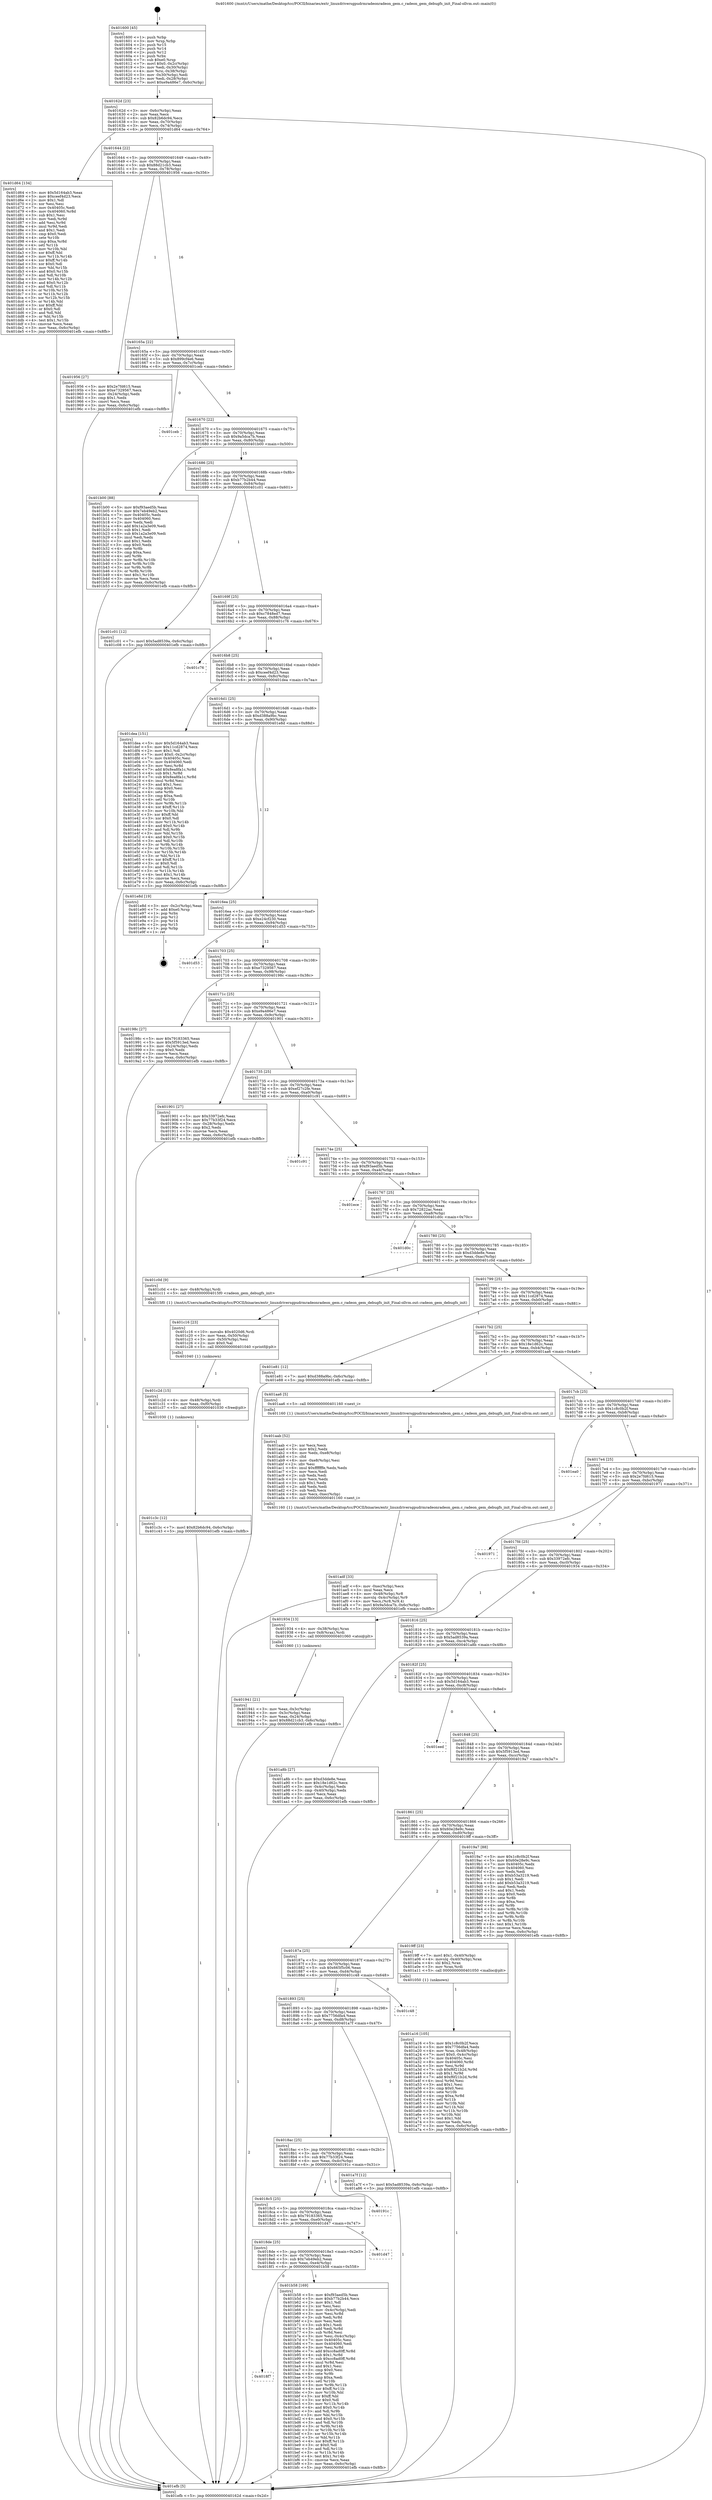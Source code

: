 digraph "0x401600" {
  label = "0x401600 (/mnt/c/Users/mathe/Desktop/tcc/POCII/binaries/extr_linuxdriversgpudrmradeonradeon_gem.c_radeon_gem_debugfs_init_Final-ollvm.out::main(0))"
  labelloc = "t"
  node[shape=record]

  Entry [label="",width=0.3,height=0.3,shape=circle,fillcolor=black,style=filled]
  "0x40162d" [label="{
     0x40162d [23]\l
     | [instrs]\l
     &nbsp;&nbsp;0x40162d \<+3\>: mov -0x6c(%rbp),%eax\l
     &nbsp;&nbsp;0x401630 \<+2\>: mov %eax,%ecx\l
     &nbsp;&nbsp;0x401632 \<+6\>: sub $0x82b6dc94,%ecx\l
     &nbsp;&nbsp;0x401638 \<+3\>: mov %eax,-0x70(%rbp)\l
     &nbsp;&nbsp;0x40163b \<+3\>: mov %ecx,-0x74(%rbp)\l
     &nbsp;&nbsp;0x40163e \<+6\>: je 0000000000401d64 \<main+0x764\>\l
  }"]
  "0x401d64" [label="{
     0x401d64 [134]\l
     | [instrs]\l
     &nbsp;&nbsp;0x401d64 \<+5\>: mov $0x5d164ab3,%eax\l
     &nbsp;&nbsp;0x401d69 \<+5\>: mov $0xceef4d23,%ecx\l
     &nbsp;&nbsp;0x401d6e \<+2\>: mov $0x1,%dl\l
     &nbsp;&nbsp;0x401d70 \<+2\>: xor %esi,%esi\l
     &nbsp;&nbsp;0x401d72 \<+7\>: mov 0x40405c,%edi\l
     &nbsp;&nbsp;0x401d79 \<+8\>: mov 0x404060,%r8d\l
     &nbsp;&nbsp;0x401d81 \<+3\>: sub $0x1,%esi\l
     &nbsp;&nbsp;0x401d84 \<+3\>: mov %edi,%r9d\l
     &nbsp;&nbsp;0x401d87 \<+3\>: add %esi,%r9d\l
     &nbsp;&nbsp;0x401d8a \<+4\>: imul %r9d,%edi\l
     &nbsp;&nbsp;0x401d8e \<+3\>: and $0x1,%edi\l
     &nbsp;&nbsp;0x401d91 \<+3\>: cmp $0x0,%edi\l
     &nbsp;&nbsp;0x401d94 \<+4\>: sete %r10b\l
     &nbsp;&nbsp;0x401d98 \<+4\>: cmp $0xa,%r8d\l
     &nbsp;&nbsp;0x401d9c \<+4\>: setl %r11b\l
     &nbsp;&nbsp;0x401da0 \<+3\>: mov %r10b,%bl\l
     &nbsp;&nbsp;0x401da3 \<+3\>: xor $0xff,%bl\l
     &nbsp;&nbsp;0x401da6 \<+3\>: mov %r11b,%r14b\l
     &nbsp;&nbsp;0x401da9 \<+4\>: xor $0xff,%r14b\l
     &nbsp;&nbsp;0x401dad \<+3\>: xor $0x0,%dl\l
     &nbsp;&nbsp;0x401db0 \<+3\>: mov %bl,%r15b\l
     &nbsp;&nbsp;0x401db3 \<+4\>: and $0x0,%r15b\l
     &nbsp;&nbsp;0x401db7 \<+3\>: and %dl,%r10b\l
     &nbsp;&nbsp;0x401dba \<+3\>: mov %r14b,%r12b\l
     &nbsp;&nbsp;0x401dbd \<+4\>: and $0x0,%r12b\l
     &nbsp;&nbsp;0x401dc1 \<+3\>: and %dl,%r11b\l
     &nbsp;&nbsp;0x401dc4 \<+3\>: or %r10b,%r15b\l
     &nbsp;&nbsp;0x401dc7 \<+3\>: or %r11b,%r12b\l
     &nbsp;&nbsp;0x401dca \<+3\>: xor %r12b,%r15b\l
     &nbsp;&nbsp;0x401dcd \<+3\>: or %r14b,%bl\l
     &nbsp;&nbsp;0x401dd0 \<+3\>: xor $0xff,%bl\l
     &nbsp;&nbsp;0x401dd3 \<+3\>: or $0x0,%dl\l
     &nbsp;&nbsp;0x401dd6 \<+2\>: and %dl,%bl\l
     &nbsp;&nbsp;0x401dd8 \<+3\>: or %bl,%r15b\l
     &nbsp;&nbsp;0x401ddb \<+4\>: test $0x1,%r15b\l
     &nbsp;&nbsp;0x401ddf \<+3\>: cmovne %ecx,%eax\l
     &nbsp;&nbsp;0x401de2 \<+3\>: mov %eax,-0x6c(%rbp)\l
     &nbsp;&nbsp;0x401de5 \<+5\>: jmp 0000000000401efb \<main+0x8fb\>\l
  }"]
  "0x401644" [label="{
     0x401644 [22]\l
     | [instrs]\l
     &nbsp;&nbsp;0x401644 \<+5\>: jmp 0000000000401649 \<main+0x49\>\l
     &nbsp;&nbsp;0x401649 \<+3\>: mov -0x70(%rbp),%eax\l
     &nbsp;&nbsp;0x40164c \<+5\>: sub $0x88d21cb3,%eax\l
     &nbsp;&nbsp;0x401651 \<+3\>: mov %eax,-0x78(%rbp)\l
     &nbsp;&nbsp;0x401654 \<+6\>: je 0000000000401956 \<main+0x356\>\l
  }"]
  Exit [label="",width=0.3,height=0.3,shape=circle,fillcolor=black,style=filled,peripheries=2]
  "0x401956" [label="{
     0x401956 [27]\l
     | [instrs]\l
     &nbsp;&nbsp;0x401956 \<+5\>: mov $0x2e7fd615,%eax\l
     &nbsp;&nbsp;0x40195b \<+5\>: mov $0xe7329567,%ecx\l
     &nbsp;&nbsp;0x401960 \<+3\>: mov -0x24(%rbp),%edx\l
     &nbsp;&nbsp;0x401963 \<+3\>: cmp $0x1,%edx\l
     &nbsp;&nbsp;0x401966 \<+3\>: cmovl %ecx,%eax\l
     &nbsp;&nbsp;0x401969 \<+3\>: mov %eax,-0x6c(%rbp)\l
     &nbsp;&nbsp;0x40196c \<+5\>: jmp 0000000000401efb \<main+0x8fb\>\l
  }"]
  "0x40165a" [label="{
     0x40165a [22]\l
     | [instrs]\l
     &nbsp;&nbsp;0x40165a \<+5\>: jmp 000000000040165f \<main+0x5f\>\l
     &nbsp;&nbsp;0x40165f \<+3\>: mov -0x70(%rbp),%eax\l
     &nbsp;&nbsp;0x401662 \<+5\>: sub $0x899cf4e6,%eax\l
     &nbsp;&nbsp;0x401667 \<+3\>: mov %eax,-0x7c(%rbp)\l
     &nbsp;&nbsp;0x40166a \<+6\>: je 0000000000401ceb \<main+0x6eb\>\l
  }"]
  "0x401c3c" [label="{
     0x401c3c [12]\l
     | [instrs]\l
     &nbsp;&nbsp;0x401c3c \<+7\>: movl $0x82b6dc94,-0x6c(%rbp)\l
     &nbsp;&nbsp;0x401c43 \<+5\>: jmp 0000000000401efb \<main+0x8fb\>\l
  }"]
  "0x401ceb" [label="{
     0x401ceb\l
  }", style=dashed]
  "0x401670" [label="{
     0x401670 [22]\l
     | [instrs]\l
     &nbsp;&nbsp;0x401670 \<+5\>: jmp 0000000000401675 \<main+0x75\>\l
     &nbsp;&nbsp;0x401675 \<+3\>: mov -0x70(%rbp),%eax\l
     &nbsp;&nbsp;0x401678 \<+5\>: sub $0x9a5dca7b,%eax\l
     &nbsp;&nbsp;0x40167d \<+3\>: mov %eax,-0x80(%rbp)\l
     &nbsp;&nbsp;0x401680 \<+6\>: je 0000000000401b00 \<main+0x500\>\l
  }"]
  "0x401c2d" [label="{
     0x401c2d [15]\l
     | [instrs]\l
     &nbsp;&nbsp;0x401c2d \<+4\>: mov -0x48(%rbp),%rdi\l
     &nbsp;&nbsp;0x401c31 \<+6\>: mov %eax,-0xf0(%rbp)\l
     &nbsp;&nbsp;0x401c37 \<+5\>: call 0000000000401030 \<free@plt\>\l
     | [calls]\l
     &nbsp;&nbsp;0x401030 \{1\} (unknown)\l
  }"]
  "0x401b00" [label="{
     0x401b00 [88]\l
     | [instrs]\l
     &nbsp;&nbsp;0x401b00 \<+5\>: mov $0xf93aed5b,%eax\l
     &nbsp;&nbsp;0x401b05 \<+5\>: mov $0x7eb49eb2,%ecx\l
     &nbsp;&nbsp;0x401b0a \<+7\>: mov 0x40405c,%edx\l
     &nbsp;&nbsp;0x401b11 \<+7\>: mov 0x404060,%esi\l
     &nbsp;&nbsp;0x401b18 \<+2\>: mov %edx,%edi\l
     &nbsp;&nbsp;0x401b1a \<+6\>: add $0x1a2a3e09,%edi\l
     &nbsp;&nbsp;0x401b20 \<+3\>: sub $0x1,%edi\l
     &nbsp;&nbsp;0x401b23 \<+6\>: sub $0x1a2a3e09,%edi\l
     &nbsp;&nbsp;0x401b29 \<+3\>: imul %edi,%edx\l
     &nbsp;&nbsp;0x401b2c \<+3\>: and $0x1,%edx\l
     &nbsp;&nbsp;0x401b2f \<+3\>: cmp $0x0,%edx\l
     &nbsp;&nbsp;0x401b32 \<+4\>: sete %r8b\l
     &nbsp;&nbsp;0x401b36 \<+3\>: cmp $0xa,%esi\l
     &nbsp;&nbsp;0x401b39 \<+4\>: setl %r9b\l
     &nbsp;&nbsp;0x401b3d \<+3\>: mov %r8b,%r10b\l
     &nbsp;&nbsp;0x401b40 \<+3\>: and %r9b,%r10b\l
     &nbsp;&nbsp;0x401b43 \<+3\>: xor %r9b,%r8b\l
     &nbsp;&nbsp;0x401b46 \<+3\>: or %r8b,%r10b\l
     &nbsp;&nbsp;0x401b49 \<+4\>: test $0x1,%r10b\l
     &nbsp;&nbsp;0x401b4d \<+3\>: cmovne %ecx,%eax\l
     &nbsp;&nbsp;0x401b50 \<+3\>: mov %eax,-0x6c(%rbp)\l
     &nbsp;&nbsp;0x401b53 \<+5\>: jmp 0000000000401efb \<main+0x8fb\>\l
  }"]
  "0x401686" [label="{
     0x401686 [25]\l
     | [instrs]\l
     &nbsp;&nbsp;0x401686 \<+5\>: jmp 000000000040168b \<main+0x8b\>\l
     &nbsp;&nbsp;0x40168b \<+3\>: mov -0x70(%rbp),%eax\l
     &nbsp;&nbsp;0x40168e \<+5\>: sub $0xb77b2b44,%eax\l
     &nbsp;&nbsp;0x401693 \<+6\>: mov %eax,-0x84(%rbp)\l
     &nbsp;&nbsp;0x401699 \<+6\>: je 0000000000401c01 \<main+0x601\>\l
  }"]
  "0x401c16" [label="{
     0x401c16 [23]\l
     | [instrs]\l
     &nbsp;&nbsp;0x401c16 \<+10\>: movabs $0x4020d6,%rdi\l
     &nbsp;&nbsp;0x401c20 \<+3\>: mov %eax,-0x50(%rbp)\l
     &nbsp;&nbsp;0x401c23 \<+3\>: mov -0x50(%rbp),%esi\l
     &nbsp;&nbsp;0x401c26 \<+2\>: mov $0x0,%al\l
     &nbsp;&nbsp;0x401c28 \<+5\>: call 0000000000401040 \<printf@plt\>\l
     | [calls]\l
     &nbsp;&nbsp;0x401040 \{1\} (unknown)\l
  }"]
  "0x401c01" [label="{
     0x401c01 [12]\l
     | [instrs]\l
     &nbsp;&nbsp;0x401c01 \<+7\>: movl $0x5ad8539a,-0x6c(%rbp)\l
     &nbsp;&nbsp;0x401c08 \<+5\>: jmp 0000000000401efb \<main+0x8fb\>\l
  }"]
  "0x40169f" [label="{
     0x40169f [25]\l
     | [instrs]\l
     &nbsp;&nbsp;0x40169f \<+5\>: jmp 00000000004016a4 \<main+0xa4\>\l
     &nbsp;&nbsp;0x4016a4 \<+3\>: mov -0x70(%rbp),%eax\l
     &nbsp;&nbsp;0x4016a7 \<+5\>: sub $0xc7848ed7,%eax\l
     &nbsp;&nbsp;0x4016ac \<+6\>: mov %eax,-0x88(%rbp)\l
     &nbsp;&nbsp;0x4016b2 \<+6\>: je 0000000000401c76 \<main+0x676\>\l
  }"]
  "0x4018f7" [label="{
     0x4018f7\l
  }", style=dashed]
  "0x401c76" [label="{
     0x401c76\l
  }", style=dashed]
  "0x4016b8" [label="{
     0x4016b8 [25]\l
     | [instrs]\l
     &nbsp;&nbsp;0x4016b8 \<+5\>: jmp 00000000004016bd \<main+0xbd\>\l
     &nbsp;&nbsp;0x4016bd \<+3\>: mov -0x70(%rbp),%eax\l
     &nbsp;&nbsp;0x4016c0 \<+5\>: sub $0xceef4d23,%eax\l
     &nbsp;&nbsp;0x4016c5 \<+6\>: mov %eax,-0x8c(%rbp)\l
     &nbsp;&nbsp;0x4016cb \<+6\>: je 0000000000401dea \<main+0x7ea\>\l
  }"]
  "0x401b58" [label="{
     0x401b58 [169]\l
     | [instrs]\l
     &nbsp;&nbsp;0x401b58 \<+5\>: mov $0xf93aed5b,%eax\l
     &nbsp;&nbsp;0x401b5d \<+5\>: mov $0xb77b2b44,%ecx\l
     &nbsp;&nbsp;0x401b62 \<+2\>: mov $0x1,%dl\l
     &nbsp;&nbsp;0x401b64 \<+2\>: xor %esi,%esi\l
     &nbsp;&nbsp;0x401b66 \<+3\>: mov -0x4c(%rbp),%edi\l
     &nbsp;&nbsp;0x401b69 \<+3\>: mov %esi,%r8d\l
     &nbsp;&nbsp;0x401b6c \<+3\>: sub %edi,%r8d\l
     &nbsp;&nbsp;0x401b6f \<+2\>: mov %esi,%edi\l
     &nbsp;&nbsp;0x401b71 \<+3\>: sub $0x1,%edi\l
     &nbsp;&nbsp;0x401b74 \<+3\>: add %edi,%r8d\l
     &nbsp;&nbsp;0x401b77 \<+3\>: sub %r8d,%esi\l
     &nbsp;&nbsp;0x401b7a \<+3\>: mov %esi,-0x4c(%rbp)\l
     &nbsp;&nbsp;0x401b7d \<+7\>: mov 0x40405c,%esi\l
     &nbsp;&nbsp;0x401b84 \<+7\>: mov 0x404060,%edi\l
     &nbsp;&nbsp;0x401b8b \<+3\>: mov %esi,%r8d\l
     &nbsp;&nbsp;0x401b8e \<+7\>: add $0xcc8ad0ff,%r8d\l
     &nbsp;&nbsp;0x401b95 \<+4\>: sub $0x1,%r8d\l
     &nbsp;&nbsp;0x401b99 \<+7\>: sub $0xcc8ad0ff,%r8d\l
     &nbsp;&nbsp;0x401ba0 \<+4\>: imul %r8d,%esi\l
     &nbsp;&nbsp;0x401ba4 \<+3\>: and $0x1,%esi\l
     &nbsp;&nbsp;0x401ba7 \<+3\>: cmp $0x0,%esi\l
     &nbsp;&nbsp;0x401baa \<+4\>: sete %r9b\l
     &nbsp;&nbsp;0x401bae \<+3\>: cmp $0xa,%edi\l
     &nbsp;&nbsp;0x401bb1 \<+4\>: setl %r10b\l
     &nbsp;&nbsp;0x401bb5 \<+3\>: mov %r9b,%r11b\l
     &nbsp;&nbsp;0x401bb8 \<+4\>: xor $0xff,%r11b\l
     &nbsp;&nbsp;0x401bbc \<+3\>: mov %r10b,%bl\l
     &nbsp;&nbsp;0x401bbf \<+3\>: xor $0xff,%bl\l
     &nbsp;&nbsp;0x401bc2 \<+3\>: xor $0x0,%dl\l
     &nbsp;&nbsp;0x401bc5 \<+3\>: mov %r11b,%r14b\l
     &nbsp;&nbsp;0x401bc8 \<+4\>: and $0x0,%r14b\l
     &nbsp;&nbsp;0x401bcc \<+3\>: and %dl,%r9b\l
     &nbsp;&nbsp;0x401bcf \<+3\>: mov %bl,%r15b\l
     &nbsp;&nbsp;0x401bd2 \<+4\>: and $0x0,%r15b\l
     &nbsp;&nbsp;0x401bd6 \<+3\>: and %dl,%r10b\l
     &nbsp;&nbsp;0x401bd9 \<+3\>: or %r9b,%r14b\l
     &nbsp;&nbsp;0x401bdc \<+3\>: or %r10b,%r15b\l
     &nbsp;&nbsp;0x401bdf \<+3\>: xor %r15b,%r14b\l
     &nbsp;&nbsp;0x401be2 \<+3\>: or %bl,%r11b\l
     &nbsp;&nbsp;0x401be5 \<+4\>: xor $0xff,%r11b\l
     &nbsp;&nbsp;0x401be9 \<+3\>: or $0x0,%dl\l
     &nbsp;&nbsp;0x401bec \<+3\>: and %dl,%r11b\l
     &nbsp;&nbsp;0x401bef \<+3\>: or %r11b,%r14b\l
     &nbsp;&nbsp;0x401bf2 \<+4\>: test $0x1,%r14b\l
     &nbsp;&nbsp;0x401bf6 \<+3\>: cmovne %ecx,%eax\l
     &nbsp;&nbsp;0x401bf9 \<+3\>: mov %eax,-0x6c(%rbp)\l
     &nbsp;&nbsp;0x401bfc \<+5\>: jmp 0000000000401efb \<main+0x8fb\>\l
  }"]
  "0x401dea" [label="{
     0x401dea [151]\l
     | [instrs]\l
     &nbsp;&nbsp;0x401dea \<+5\>: mov $0x5d164ab3,%eax\l
     &nbsp;&nbsp;0x401def \<+5\>: mov $0x11cd2874,%ecx\l
     &nbsp;&nbsp;0x401df4 \<+2\>: mov $0x1,%dl\l
     &nbsp;&nbsp;0x401df6 \<+7\>: movl $0x0,-0x2c(%rbp)\l
     &nbsp;&nbsp;0x401dfd \<+7\>: mov 0x40405c,%esi\l
     &nbsp;&nbsp;0x401e04 \<+7\>: mov 0x404060,%edi\l
     &nbsp;&nbsp;0x401e0b \<+3\>: mov %esi,%r8d\l
     &nbsp;&nbsp;0x401e0e \<+7\>: add $0x8ea8fa1c,%r8d\l
     &nbsp;&nbsp;0x401e15 \<+4\>: sub $0x1,%r8d\l
     &nbsp;&nbsp;0x401e19 \<+7\>: sub $0x8ea8fa1c,%r8d\l
     &nbsp;&nbsp;0x401e20 \<+4\>: imul %r8d,%esi\l
     &nbsp;&nbsp;0x401e24 \<+3\>: and $0x1,%esi\l
     &nbsp;&nbsp;0x401e27 \<+3\>: cmp $0x0,%esi\l
     &nbsp;&nbsp;0x401e2a \<+4\>: sete %r9b\l
     &nbsp;&nbsp;0x401e2e \<+3\>: cmp $0xa,%edi\l
     &nbsp;&nbsp;0x401e31 \<+4\>: setl %r10b\l
     &nbsp;&nbsp;0x401e35 \<+3\>: mov %r9b,%r11b\l
     &nbsp;&nbsp;0x401e38 \<+4\>: xor $0xff,%r11b\l
     &nbsp;&nbsp;0x401e3c \<+3\>: mov %r10b,%bl\l
     &nbsp;&nbsp;0x401e3f \<+3\>: xor $0xff,%bl\l
     &nbsp;&nbsp;0x401e42 \<+3\>: xor $0x0,%dl\l
     &nbsp;&nbsp;0x401e45 \<+3\>: mov %r11b,%r14b\l
     &nbsp;&nbsp;0x401e48 \<+4\>: and $0x0,%r14b\l
     &nbsp;&nbsp;0x401e4c \<+3\>: and %dl,%r9b\l
     &nbsp;&nbsp;0x401e4f \<+3\>: mov %bl,%r15b\l
     &nbsp;&nbsp;0x401e52 \<+4\>: and $0x0,%r15b\l
     &nbsp;&nbsp;0x401e56 \<+3\>: and %dl,%r10b\l
     &nbsp;&nbsp;0x401e59 \<+3\>: or %r9b,%r14b\l
     &nbsp;&nbsp;0x401e5c \<+3\>: or %r10b,%r15b\l
     &nbsp;&nbsp;0x401e5f \<+3\>: xor %r15b,%r14b\l
     &nbsp;&nbsp;0x401e62 \<+3\>: or %bl,%r11b\l
     &nbsp;&nbsp;0x401e65 \<+4\>: xor $0xff,%r11b\l
     &nbsp;&nbsp;0x401e69 \<+3\>: or $0x0,%dl\l
     &nbsp;&nbsp;0x401e6c \<+3\>: and %dl,%r11b\l
     &nbsp;&nbsp;0x401e6f \<+3\>: or %r11b,%r14b\l
     &nbsp;&nbsp;0x401e72 \<+4\>: test $0x1,%r14b\l
     &nbsp;&nbsp;0x401e76 \<+3\>: cmovne %ecx,%eax\l
     &nbsp;&nbsp;0x401e79 \<+3\>: mov %eax,-0x6c(%rbp)\l
     &nbsp;&nbsp;0x401e7c \<+5\>: jmp 0000000000401efb \<main+0x8fb\>\l
  }"]
  "0x4016d1" [label="{
     0x4016d1 [25]\l
     | [instrs]\l
     &nbsp;&nbsp;0x4016d1 \<+5\>: jmp 00000000004016d6 \<main+0xd6\>\l
     &nbsp;&nbsp;0x4016d6 \<+3\>: mov -0x70(%rbp),%eax\l
     &nbsp;&nbsp;0x4016d9 \<+5\>: sub $0xd388a9bc,%eax\l
     &nbsp;&nbsp;0x4016de \<+6\>: mov %eax,-0x90(%rbp)\l
     &nbsp;&nbsp;0x4016e4 \<+6\>: je 0000000000401e8d \<main+0x88d\>\l
  }"]
  "0x4018de" [label="{
     0x4018de [25]\l
     | [instrs]\l
     &nbsp;&nbsp;0x4018de \<+5\>: jmp 00000000004018e3 \<main+0x2e3\>\l
     &nbsp;&nbsp;0x4018e3 \<+3\>: mov -0x70(%rbp),%eax\l
     &nbsp;&nbsp;0x4018e6 \<+5\>: sub $0x7eb49eb2,%eax\l
     &nbsp;&nbsp;0x4018eb \<+6\>: mov %eax,-0xe4(%rbp)\l
     &nbsp;&nbsp;0x4018f1 \<+6\>: je 0000000000401b58 \<main+0x558\>\l
  }"]
  "0x401e8d" [label="{
     0x401e8d [19]\l
     | [instrs]\l
     &nbsp;&nbsp;0x401e8d \<+3\>: mov -0x2c(%rbp),%eax\l
     &nbsp;&nbsp;0x401e90 \<+7\>: add $0xe0,%rsp\l
     &nbsp;&nbsp;0x401e97 \<+1\>: pop %rbx\l
     &nbsp;&nbsp;0x401e98 \<+2\>: pop %r12\l
     &nbsp;&nbsp;0x401e9a \<+2\>: pop %r14\l
     &nbsp;&nbsp;0x401e9c \<+2\>: pop %r15\l
     &nbsp;&nbsp;0x401e9e \<+1\>: pop %rbp\l
     &nbsp;&nbsp;0x401e9f \<+1\>: ret\l
  }"]
  "0x4016ea" [label="{
     0x4016ea [25]\l
     | [instrs]\l
     &nbsp;&nbsp;0x4016ea \<+5\>: jmp 00000000004016ef \<main+0xef\>\l
     &nbsp;&nbsp;0x4016ef \<+3\>: mov -0x70(%rbp),%eax\l
     &nbsp;&nbsp;0x4016f2 \<+5\>: sub $0xe24cf230,%eax\l
     &nbsp;&nbsp;0x4016f7 \<+6\>: mov %eax,-0x94(%rbp)\l
     &nbsp;&nbsp;0x4016fd \<+6\>: je 0000000000401d53 \<main+0x753\>\l
  }"]
  "0x401d47" [label="{
     0x401d47\l
  }", style=dashed]
  "0x401d53" [label="{
     0x401d53\l
  }", style=dashed]
  "0x401703" [label="{
     0x401703 [25]\l
     | [instrs]\l
     &nbsp;&nbsp;0x401703 \<+5\>: jmp 0000000000401708 \<main+0x108\>\l
     &nbsp;&nbsp;0x401708 \<+3\>: mov -0x70(%rbp),%eax\l
     &nbsp;&nbsp;0x40170b \<+5\>: sub $0xe7329567,%eax\l
     &nbsp;&nbsp;0x401710 \<+6\>: mov %eax,-0x98(%rbp)\l
     &nbsp;&nbsp;0x401716 \<+6\>: je 000000000040198c \<main+0x38c\>\l
  }"]
  "0x4018c5" [label="{
     0x4018c5 [25]\l
     | [instrs]\l
     &nbsp;&nbsp;0x4018c5 \<+5\>: jmp 00000000004018ca \<main+0x2ca\>\l
     &nbsp;&nbsp;0x4018ca \<+3\>: mov -0x70(%rbp),%eax\l
     &nbsp;&nbsp;0x4018cd \<+5\>: sub $0x79183365,%eax\l
     &nbsp;&nbsp;0x4018d2 \<+6\>: mov %eax,-0xe0(%rbp)\l
     &nbsp;&nbsp;0x4018d8 \<+6\>: je 0000000000401d47 \<main+0x747\>\l
  }"]
  "0x40198c" [label="{
     0x40198c [27]\l
     | [instrs]\l
     &nbsp;&nbsp;0x40198c \<+5\>: mov $0x79183365,%eax\l
     &nbsp;&nbsp;0x401991 \<+5\>: mov $0x5f5913ed,%ecx\l
     &nbsp;&nbsp;0x401996 \<+3\>: mov -0x24(%rbp),%edx\l
     &nbsp;&nbsp;0x401999 \<+3\>: cmp $0x0,%edx\l
     &nbsp;&nbsp;0x40199c \<+3\>: cmove %ecx,%eax\l
     &nbsp;&nbsp;0x40199f \<+3\>: mov %eax,-0x6c(%rbp)\l
     &nbsp;&nbsp;0x4019a2 \<+5\>: jmp 0000000000401efb \<main+0x8fb\>\l
  }"]
  "0x40171c" [label="{
     0x40171c [25]\l
     | [instrs]\l
     &nbsp;&nbsp;0x40171c \<+5\>: jmp 0000000000401721 \<main+0x121\>\l
     &nbsp;&nbsp;0x401721 \<+3\>: mov -0x70(%rbp),%eax\l
     &nbsp;&nbsp;0x401724 \<+5\>: sub $0xe9a486e7,%eax\l
     &nbsp;&nbsp;0x401729 \<+6\>: mov %eax,-0x9c(%rbp)\l
     &nbsp;&nbsp;0x40172f \<+6\>: je 0000000000401901 \<main+0x301\>\l
  }"]
  "0x40191c" [label="{
     0x40191c\l
  }", style=dashed]
  "0x401901" [label="{
     0x401901 [27]\l
     | [instrs]\l
     &nbsp;&nbsp;0x401901 \<+5\>: mov $0x33972efc,%eax\l
     &nbsp;&nbsp;0x401906 \<+5\>: mov $0x77b33f24,%ecx\l
     &nbsp;&nbsp;0x40190b \<+3\>: mov -0x28(%rbp),%edx\l
     &nbsp;&nbsp;0x40190e \<+3\>: cmp $0x2,%edx\l
     &nbsp;&nbsp;0x401911 \<+3\>: cmovne %ecx,%eax\l
     &nbsp;&nbsp;0x401914 \<+3\>: mov %eax,-0x6c(%rbp)\l
     &nbsp;&nbsp;0x401917 \<+5\>: jmp 0000000000401efb \<main+0x8fb\>\l
  }"]
  "0x401735" [label="{
     0x401735 [25]\l
     | [instrs]\l
     &nbsp;&nbsp;0x401735 \<+5\>: jmp 000000000040173a \<main+0x13a\>\l
     &nbsp;&nbsp;0x40173a \<+3\>: mov -0x70(%rbp),%eax\l
     &nbsp;&nbsp;0x40173d \<+5\>: sub $0xef27c2fe,%eax\l
     &nbsp;&nbsp;0x401742 \<+6\>: mov %eax,-0xa0(%rbp)\l
     &nbsp;&nbsp;0x401748 \<+6\>: je 0000000000401c91 \<main+0x691\>\l
  }"]
  "0x401efb" [label="{
     0x401efb [5]\l
     | [instrs]\l
     &nbsp;&nbsp;0x401efb \<+5\>: jmp 000000000040162d \<main+0x2d\>\l
  }"]
  "0x401600" [label="{
     0x401600 [45]\l
     | [instrs]\l
     &nbsp;&nbsp;0x401600 \<+1\>: push %rbp\l
     &nbsp;&nbsp;0x401601 \<+3\>: mov %rsp,%rbp\l
     &nbsp;&nbsp;0x401604 \<+2\>: push %r15\l
     &nbsp;&nbsp;0x401606 \<+2\>: push %r14\l
     &nbsp;&nbsp;0x401608 \<+2\>: push %r12\l
     &nbsp;&nbsp;0x40160a \<+1\>: push %rbx\l
     &nbsp;&nbsp;0x40160b \<+7\>: sub $0xe0,%rsp\l
     &nbsp;&nbsp;0x401612 \<+7\>: movl $0x0,-0x2c(%rbp)\l
     &nbsp;&nbsp;0x401619 \<+3\>: mov %edi,-0x30(%rbp)\l
     &nbsp;&nbsp;0x40161c \<+4\>: mov %rsi,-0x38(%rbp)\l
     &nbsp;&nbsp;0x401620 \<+3\>: mov -0x30(%rbp),%edi\l
     &nbsp;&nbsp;0x401623 \<+3\>: mov %edi,-0x28(%rbp)\l
     &nbsp;&nbsp;0x401626 \<+7\>: movl $0xe9a486e7,-0x6c(%rbp)\l
  }"]
  "0x401adf" [label="{
     0x401adf [33]\l
     | [instrs]\l
     &nbsp;&nbsp;0x401adf \<+6\>: mov -0xec(%rbp),%ecx\l
     &nbsp;&nbsp;0x401ae5 \<+3\>: imul %eax,%ecx\l
     &nbsp;&nbsp;0x401ae8 \<+4\>: mov -0x48(%rbp),%r8\l
     &nbsp;&nbsp;0x401aec \<+4\>: movslq -0x4c(%rbp),%r9\l
     &nbsp;&nbsp;0x401af0 \<+4\>: mov %ecx,(%r8,%r9,4)\l
     &nbsp;&nbsp;0x401af4 \<+7\>: movl $0x9a5dca7b,-0x6c(%rbp)\l
     &nbsp;&nbsp;0x401afb \<+5\>: jmp 0000000000401efb \<main+0x8fb\>\l
  }"]
  "0x401c91" [label="{
     0x401c91\l
  }", style=dashed]
  "0x40174e" [label="{
     0x40174e [25]\l
     | [instrs]\l
     &nbsp;&nbsp;0x40174e \<+5\>: jmp 0000000000401753 \<main+0x153\>\l
     &nbsp;&nbsp;0x401753 \<+3\>: mov -0x70(%rbp),%eax\l
     &nbsp;&nbsp;0x401756 \<+5\>: sub $0xf93aed5b,%eax\l
     &nbsp;&nbsp;0x40175b \<+6\>: mov %eax,-0xa4(%rbp)\l
     &nbsp;&nbsp;0x401761 \<+6\>: je 0000000000401ece \<main+0x8ce\>\l
  }"]
  "0x401aab" [label="{
     0x401aab [52]\l
     | [instrs]\l
     &nbsp;&nbsp;0x401aab \<+2\>: xor %ecx,%ecx\l
     &nbsp;&nbsp;0x401aad \<+5\>: mov $0x2,%edx\l
     &nbsp;&nbsp;0x401ab2 \<+6\>: mov %edx,-0xe8(%rbp)\l
     &nbsp;&nbsp;0x401ab8 \<+1\>: cltd\l
     &nbsp;&nbsp;0x401ab9 \<+6\>: mov -0xe8(%rbp),%esi\l
     &nbsp;&nbsp;0x401abf \<+2\>: idiv %esi\l
     &nbsp;&nbsp;0x401ac1 \<+6\>: imul $0xfffffffe,%edx,%edx\l
     &nbsp;&nbsp;0x401ac7 \<+2\>: mov %ecx,%edi\l
     &nbsp;&nbsp;0x401ac9 \<+2\>: sub %edx,%edi\l
     &nbsp;&nbsp;0x401acb \<+2\>: mov %ecx,%edx\l
     &nbsp;&nbsp;0x401acd \<+3\>: sub $0x1,%edx\l
     &nbsp;&nbsp;0x401ad0 \<+2\>: add %edx,%edi\l
     &nbsp;&nbsp;0x401ad2 \<+2\>: sub %edi,%ecx\l
     &nbsp;&nbsp;0x401ad4 \<+6\>: mov %ecx,-0xec(%rbp)\l
     &nbsp;&nbsp;0x401ada \<+5\>: call 0000000000401160 \<next_i\>\l
     | [calls]\l
     &nbsp;&nbsp;0x401160 \{1\} (/mnt/c/Users/mathe/Desktop/tcc/POCII/binaries/extr_linuxdriversgpudrmradeonradeon_gem.c_radeon_gem_debugfs_init_Final-ollvm.out::next_i)\l
  }"]
  "0x401ece" [label="{
     0x401ece\l
  }", style=dashed]
  "0x401767" [label="{
     0x401767 [25]\l
     | [instrs]\l
     &nbsp;&nbsp;0x401767 \<+5\>: jmp 000000000040176c \<main+0x16c\>\l
     &nbsp;&nbsp;0x40176c \<+3\>: mov -0x70(%rbp),%eax\l
     &nbsp;&nbsp;0x40176f \<+5\>: sub $0x72822ac,%eax\l
     &nbsp;&nbsp;0x401774 \<+6\>: mov %eax,-0xa8(%rbp)\l
     &nbsp;&nbsp;0x40177a \<+6\>: je 0000000000401d0c \<main+0x70c\>\l
  }"]
  "0x4018ac" [label="{
     0x4018ac [25]\l
     | [instrs]\l
     &nbsp;&nbsp;0x4018ac \<+5\>: jmp 00000000004018b1 \<main+0x2b1\>\l
     &nbsp;&nbsp;0x4018b1 \<+3\>: mov -0x70(%rbp),%eax\l
     &nbsp;&nbsp;0x4018b4 \<+5\>: sub $0x77b33f24,%eax\l
     &nbsp;&nbsp;0x4018b9 \<+6\>: mov %eax,-0xdc(%rbp)\l
     &nbsp;&nbsp;0x4018bf \<+6\>: je 000000000040191c \<main+0x31c\>\l
  }"]
  "0x401d0c" [label="{
     0x401d0c\l
  }", style=dashed]
  "0x401780" [label="{
     0x401780 [25]\l
     | [instrs]\l
     &nbsp;&nbsp;0x401780 \<+5\>: jmp 0000000000401785 \<main+0x185\>\l
     &nbsp;&nbsp;0x401785 \<+3\>: mov -0x70(%rbp),%eax\l
     &nbsp;&nbsp;0x401788 \<+5\>: sub $0xd3dde8e,%eax\l
     &nbsp;&nbsp;0x40178d \<+6\>: mov %eax,-0xac(%rbp)\l
     &nbsp;&nbsp;0x401793 \<+6\>: je 0000000000401c0d \<main+0x60d\>\l
  }"]
  "0x401a7f" [label="{
     0x401a7f [12]\l
     | [instrs]\l
     &nbsp;&nbsp;0x401a7f \<+7\>: movl $0x5ad8539a,-0x6c(%rbp)\l
     &nbsp;&nbsp;0x401a86 \<+5\>: jmp 0000000000401efb \<main+0x8fb\>\l
  }"]
  "0x401c0d" [label="{
     0x401c0d [9]\l
     | [instrs]\l
     &nbsp;&nbsp;0x401c0d \<+4\>: mov -0x48(%rbp),%rdi\l
     &nbsp;&nbsp;0x401c11 \<+5\>: call 00000000004015f0 \<radeon_gem_debugfs_init\>\l
     | [calls]\l
     &nbsp;&nbsp;0x4015f0 \{1\} (/mnt/c/Users/mathe/Desktop/tcc/POCII/binaries/extr_linuxdriversgpudrmradeonradeon_gem.c_radeon_gem_debugfs_init_Final-ollvm.out::radeon_gem_debugfs_init)\l
  }"]
  "0x401799" [label="{
     0x401799 [25]\l
     | [instrs]\l
     &nbsp;&nbsp;0x401799 \<+5\>: jmp 000000000040179e \<main+0x19e\>\l
     &nbsp;&nbsp;0x40179e \<+3\>: mov -0x70(%rbp),%eax\l
     &nbsp;&nbsp;0x4017a1 \<+5\>: sub $0x11cd2874,%eax\l
     &nbsp;&nbsp;0x4017a6 \<+6\>: mov %eax,-0xb0(%rbp)\l
     &nbsp;&nbsp;0x4017ac \<+6\>: je 0000000000401e81 \<main+0x881\>\l
  }"]
  "0x401893" [label="{
     0x401893 [25]\l
     | [instrs]\l
     &nbsp;&nbsp;0x401893 \<+5\>: jmp 0000000000401898 \<main+0x298\>\l
     &nbsp;&nbsp;0x401898 \<+3\>: mov -0x70(%rbp),%eax\l
     &nbsp;&nbsp;0x40189b \<+5\>: sub $0x7756dfa4,%eax\l
     &nbsp;&nbsp;0x4018a0 \<+6\>: mov %eax,-0xd8(%rbp)\l
     &nbsp;&nbsp;0x4018a6 \<+6\>: je 0000000000401a7f \<main+0x47f\>\l
  }"]
  "0x401e81" [label="{
     0x401e81 [12]\l
     | [instrs]\l
     &nbsp;&nbsp;0x401e81 \<+7\>: movl $0xd388a9bc,-0x6c(%rbp)\l
     &nbsp;&nbsp;0x401e88 \<+5\>: jmp 0000000000401efb \<main+0x8fb\>\l
  }"]
  "0x4017b2" [label="{
     0x4017b2 [25]\l
     | [instrs]\l
     &nbsp;&nbsp;0x4017b2 \<+5\>: jmp 00000000004017b7 \<main+0x1b7\>\l
     &nbsp;&nbsp;0x4017b7 \<+3\>: mov -0x70(%rbp),%eax\l
     &nbsp;&nbsp;0x4017ba \<+5\>: sub $0x18e1d62c,%eax\l
     &nbsp;&nbsp;0x4017bf \<+6\>: mov %eax,-0xb4(%rbp)\l
     &nbsp;&nbsp;0x4017c5 \<+6\>: je 0000000000401aa6 \<main+0x4a6\>\l
  }"]
  "0x401c48" [label="{
     0x401c48\l
  }", style=dashed]
  "0x401aa6" [label="{
     0x401aa6 [5]\l
     | [instrs]\l
     &nbsp;&nbsp;0x401aa6 \<+5\>: call 0000000000401160 \<next_i\>\l
     | [calls]\l
     &nbsp;&nbsp;0x401160 \{1\} (/mnt/c/Users/mathe/Desktop/tcc/POCII/binaries/extr_linuxdriversgpudrmradeonradeon_gem.c_radeon_gem_debugfs_init_Final-ollvm.out::next_i)\l
  }"]
  "0x4017cb" [label="{
     0x4017cb [25]\l
     | [instrs]\l
     &nbsp;&nbsp;0x4017cb \<+5\>: jmp 00000000004017d0 \<main+0x1d0\>\l
     &nbsp;&nbsp;0x4017d0 \<+3\>: mov -0x70(%rbp),%eax\l
     &nbsp;&nbsp;0x4017d3 \<+5\>: sub $0x1c8c0b2f,%eax\l
     &nbsp;&nbsp;0x4017d8 \<+6\>: mov %eax,-0xb8(%rbp)\l
     &nbsp;&nbsp;0x4017de \<+6\>: je 0000000000401ea0 \<main+0x8a0\>\l
  }"]
  "0x401a16" [label="{
     0x401a16 [105]\l
     | [instrs]\l
     &nbsp;&nbsp;0x401a16 \<+5\>: mov $0x1c8c0b2f,%ecx\l
     &nbsp;&nbsp;0x401a1b \<+5\>: mov $0x7756dfa4,%edx\l
     &nbsp;&nbsp;0x401a20 \<+4\>: mov %rax,-0x48(%rbp)\l
     &nbsp;&nbsp;0x401a24 \<+7\>: movl $0x0,-0x4c(%rbp)\l
     &nbsp;&nbsp;0x401a2b \<+7\>: mov 0x40405c,%esi\l
     &nbsp;&nbsp;0x401a32 \<+8\>: mov 0x404060,%r8d\l
     &nbsp;&nbsp;0x401a3a \<+3\>: mov %esi,%r9d\l
     &nbsp;&nbsp;0x401a3d \<+7\>: sub $0xf6f21b2d,%r9d\l
     &nbsp;&nbsp;0x401a44 \<+4\>: sub $0x1,%r9d\l
     &nbsp;&nbsp;0x401a48 \<+7\>: add $0xf6f21b2d,%r9d\l
     &nbsp;&nbsp;0x401a4f \<+4\>: imul %r9d,%esi\l
     &nbsp;&nbsp;0x401a53 \<+3\>: and $0x1,%esi\l
     &nbsp;&nbsp;0x401a56 \<+3\>: cmp $0x0,%esi\l
     &nbsp;&nbsp;0x401a59 \<+4\>: sete %r10b\l
     &nbsp;&nbsp;0x401a5d \<+4\>: cmp $0xa,%r8d\l
     &nbsp;&nbsp;0x401a61 \<+4\>: setl %r11b\l
     &nbsp;&nbsp;0x401a65 \<+3\>: mov %r10b,%bl\l
     &nbsp;&nbsp;0x401a68 \<+3\>: and %r11b,%bl\l
     &nbsp;&nbsp;0x401a6b \<+3\>: xor %r11b,%r10b\l
     &nbsp;&nbsp;0x401a6e \<+3\>: or %r10b,%bl\l
     &nbsp;&nbsp;0x401a71 \<+3\>: test $0x1,%bl\l
     &nbsp;&nbsp;0x401a74 \<+3\>: cmovne %edx,%ecx\l
     &nbsp;&nbsp;0x401a77 \<+3\>: mov %ecx,-0x6c(%rbp)\l
     &nbsp;&nbsp;0x401a7a \<+5\>: jmp 0000000000401efb \<main+0x8fb\>\l
  }"]
  "0x401ea0" [label="{
     0x401ea0\l
  }", style=dashed]
  "0x4017e4" [label="{
     0x4017e4 [25]\l
     | [instrs]\l
     &nbsp;&nbsp;0x4017e4 \<+5\>: jmp 00000000004017e9 \<main+0x1e9\>\l
     &nbsp;&nbsp;0x4017e9 \<+3\>: mov -0x70(%rbp),%eax\l
     &nbsp;&nbsp;0x4017ec \<+5\>: sub $0x2e7fd615,%eax\l
     &nbsp;&nbsp;0x4017f1 \<+6\>: mov %eax,-0xbc(%rbp)\l
     &nbsp;&nbsp;0x4017f7 \<+6\>: je 0000000000401971 \<main+0x371\>\l
  }"]
  "0x40187a" [label="{
     0x40187a [25]\l
     | [instrs]\l
     &nbsp;&nbsp;0x40187a \<+5\>: jmp 000000000040187f \<main+0x27f\>\l
     &nbsp;&nbsp;0x40187f \<+3\>: mov -0x70(%rbp),%eax\l
     &nbsp;&nbsp;0x401882 \<+5\>: sub $0x665f5c06,%eax\l
     &nbsp;&nbsp;0x401887 \<+6\>: mov %eax,-0xd4(%rbp)\l
     &nbsp;&nbsp;0x40188d \<+6\>: je 0000000000401c48 \<main+0x648\>\l
  }"]
  "0x401971" [label="{
     0x401971\l
  }", style=dashed]
  "0x4017fd" [label="{
     0x4017fd [25]\l
     | [instrs]\l
     &nbsp;&nbsp;0x4017fd \<+5\>: jmp 0000000000401802 \<main+0x202\>\l
     &nbsp;&nbsp;0x401802 \<+3\>: mov -0x70(%rbp),%eax\l
     &nbsp;&nbsp;0x401805 \<+5\>: sub $0x33972efc,%eax\l
     &nbsp;&nbsp;0x40180a \<+6\>: mov %eax,-0xc0(%rbp)\l
     &nbsp;&nbsp;0x401810 \<+6\>: je 0000000000401934 \<main+0x334\>\l
  }"]
  "0x4019ff" [label="{
     0x4019ff [23]\l
     | [instrs]\l
     &nbsp;&nbsp;0x4019ff \<+7\>: movl $0x1,-0x40(%rbp)\l
     &nbsp;&nbsp;0x401a06 \<+4\>: movslq -0x40(%rbp),%rax\l
     &nbsp;&nbsp;0x401a0a \<+4\>: shl $0x2,%rax\l
     &nbsp;&nbsp;0x401a0e \<+3\>: mov %rax,%rdi\l
     &nbsp;&nbsp;0x401a11 \<+5\>: call 0000000000401050 \<malloc@plt\>\l
     | [calls]\l
     &nbsp;&nbsp;0x401050 \{1\} (unknown)\l
  }"]
  "0x401934" [label="{
     0x401934 [13]\l
     | [instrs]\l
     &nbsp;&nbsp;0x401934 \<+4\>: mov -0x38(%rbp),%rax\l
     &nbsp;&nbsp;0x401938 \<+4\>: mov 0x8(%rax),%rdi\l
     &nbsp;&nbsp;0x40193c \<+5\>: call 0000000000401060 \<atoi@plt\>\l
     | [calls]\l
     &nbsp;&nbsp;0x401060 \{1\} (unknown)\l
  }"]
  "0x401816" [label="{
     0x401816 [25]\l
     | [instrs]\l
     &nbsp;&nbsp;0x401816 \<+5\>: jmp 000000000040181b \<main+0x21b\>\l
     &nbsp;&nbsp;0x40181b \<+3\>: mov -0x70(%rbp),%eax\l
     &nbsp;&nbsp;0x40181e \<+5\>: sub $0x5ad8539a,%eax\l
     &nbsp;&nbsp;0x401823 \<+6\>: mov %eax,-0xc4(%rbp)\l
     &nbsp;&nbsp;0x401829 \<+6\>: je 0000000000401a8b \<main+0x48b\>\l
  }"]
  "0x401941" [label="{
     0x401941 [21]\l
     | [instrs]\l
     &nbsp;&nbsp;0x401941 \<+3\>: mov %eax,-0x3c(%rbp)\l
     &nbsp;&nbsp;0x401944 \<+3\>: mov -0x3c(%rbp),%eax\l
     &nbsp;&nbsp;0x401947 \<+3\>: mov %eax,-0x24(%rbp)\l
     &nbsp;&nbsp;0x40194a \<+7\>: movl $0x88d21cb3,-0x6c(%rbp)\l
     &nbsp;&nbsp;0x401951 \<+5\>: jmp 0000000000401efb \<main+0x8fb\>\l
  }"]
  "0x401861" [label="{
     0x401861 [25]\l
     | [instrs]\l
     &nbsp;&nbsp;0x401861 \<+5\>: jmp 0000000000401866 \<main+0x266\>\l
     &nbsp;&nbsp;0x401866 \<+3\>: mov -0x70(%rbp),%eax\l
     &nbsp;&nbsp;0x401869 \<+5\>: sub $0x60e28e9c,%eax\l
     &nbsp;&nbsp;0x40186e \<+6\>: mov %eax,-0xd0(%rbp)\l
     &nbsp;&nbsp;0x401874 \<+6\>: je 00000000004019ff \<main+0x3ff\>\l
  }"]
  "0x401a8b" [label="{
     0x401a8b [27]\l
     | [instrs]\l
     &nbsp;&nbsp;0x401a8b \<+5\>: mov $0xd3dde8e,%eax\l
     &nbsp;&nbsp;0x401a90 \<+5\>: mov $0x18e1d62c,%ecx\l
     &nbsp;&nbsp;0x401a95 \<+3\>: mov -0x4c(%rbp),%edx\l
     &nbsp;&nbsp;0x401a98 \<+3\>: cmp -0x40(%rbp),%edx\l
     &nbsp;&nbsp;0x401a9b \<+3\>: cmovl %ecx,%eax\l
     &nbsp;&nbsp;0x401a9e \<+3\>: mov %eax,-0x6c(%rbp)\l
     &nbsp;&nbsp;0x401aa1 \<+5\>: jmp 0000000000401efb \<main+0x8fb\>\l
  }"]
  "0x40182f" [label="{
     0x40182f [25]\l
     | [instrs]\l
     &nbsp;&nbsp;0x40182f \<+5\>: jmp 0000000000401834 \<main+0x234\>\l
     &nbsp;&nbsp;0x401834 \<+3\>: mov -0x70(%rbp),%eax\l
     &nbsp;&nbsp;0x401837 \<+5\>: sub $0x5d164ab3,%eax\l
     &nbsp;&nbsp;0x40183c \<+6\>: mov %eax,-0xc8(%rbp)\l
     &nbsp;&nbsp;0x401842 \<+6\>: je 0000000000401eed \<main+0x8ed\>\l
  }"]
  "0x4019a7" [label="{
     0x4019a7 [88]\l
     | [instrs]\l
     &nbsp;&nbsp;0x4019a7 \<+5\>: mov $0x1c8c0b2f,%eax\l
     &nbsp;&nbsp;0x4019ac \<+5\>: mov $0x60e28e9c,%ecx\l
     &nbsp;&nbsp;0x4019b1 \<+7\>: mov 0x40405c,%edx\l
     &nbsp;&nbsp;0x4019b8 \<+7\>: mov 0x404060,%esi\l
     &nbsp;&nbsp;0x4019bf \<+2\>: mov %edx,%edi\l
     &nbsp;&nbsp;0x4019c1 \<+6\>: sub $0xb53a3219,%edi\l
     &nbsp;&nbsp;0x4019c7 \<+3\>: sub $0x1,%edi\l
     &nbsp;&nbsp;0x4019ca \<+6\>: add $0xb53a3219,%edi\l
     &nbsp;&nbsp;0x4019d0 \<+3\>: imul %edi,%edx\l
     &nbsp;&nbsp;0x4019d3 \<+3\>: and $0x1,%edx\l
     &nbsp;&nbsp;0x4019d6 \<+3\>: cmp $0x0,%edx\l
     &nbsp;&nbsp;0x4019d9 \<+4\>: sete %r8b\l
     &nbsp;&nbsp;0x4019dd \<+3\>: cmp $0xa,%esi\l
     &nbsp;&nbsp;0x4019e0 \<+4\>: setl %r9b\l
     &nbsp;&nbsp;0x4019e4 \<+3\>: mov %r8b,%r10b\l
     &nbsp;&nbsp;0x4019e7 \<+3\>: and %r9b,%r10b\l
     &nbsp;&nbsp;0x4019ea \<+3\>: xor %r9b,%r8b\l
     &nbsp;&nbsp;0x4019ed \<+3\>: or %r8b,%r10b\l
     &nbsp;&nbsp;0x4019f0 \<+4\>: test $0x1,%r10b\l
     &nbsp;&nbsp;0x4019f4 \<+3\>: cmovne %ecx,%eax\l
     &nbsp;&nbsp;0x4019f7 \<+3\>: mov %eax,-0x6c(%rbp)\l
     &nbsp;&nbsp;0x4019fa \<+5\>: jmp 0000000000401efb \<main+0x8fb\>\l
  }"]
  "0x401eed" [label="{
     0x401eed\l
  }", style=dashed]
  "0x401848" [label="{
     0x401848 [25]\l
     | [instrs]\l
     &nbsp;&nbsp;0x401848 \<+5\>: jmp 000000000040184d \<main+0x24d\>\l
     &nbsp;&nbsp;0x40184d \<+3\>: mov -0x70(%rbp),%eax\l
     &nbsp;&nbsp;0x401850 \<+5\>: sub $0x5f5913ed,%eax\l
     &nbsp;&nbsp;0x401855 \<+6\>: mov %eax,-0xcc(%rbp)\l
     &nbsp;&nbsp;0x40185b \<+6\>: je 00000000004019a7 \<main+0x3a7\>\l
  }"]
  Entry -> "0x401600" [label=" 1"]
  "0x40162d" -> "0x401d64" [label=" 1"]
  "0x40162d" -> "0x401644" [label=" 17"]
  "0x401e8d" -> Exit [label=" 1"]
  "0x401644" -> "0x401956" [label=" 1"]
  "0x401644" -> "0x40165a" [label=" 16"]
  "0x401e81" -> "0x401efb" [label=" 1"]
  "0x40165a" -> "0x401ceb" [label=" 0"]
  "0x40165a" -> "0x401670" [label=" 16"]
  "0x401dea" -> "0x401efb" [label=" 1"]
  "0x401670" -> "0x401b00" [label=" 1"]
  "0x401670" -> "0x401686" [label=" 15"]
  "0x401d64" -> "0x401efb" [label=" 1"]
  "0x401686" -> "0x401c01" [label=" 1"]
  "0x401686" -> "0x40169f" [label=" 14"]
  "0x401c3c" -> "0x401efb" [label=" 1"]
  "0x40169f" -> "0x401c76" [label=" 0"]
  "0x40169f" -> "0x4016b8" [label=" 14"]
  "0x401c2d" -> "0x401c3c" [label=" 1"]
  "0x4016b8" -> "0x401dea" [label=" 1"]
  "0x4016b8" -> "0x4016d1" [label=" 13"]
  "0x401c16" -> "0x401c2d" [label=" 1"]
  "0x4016d1" -> "0x401e8d" [label=" 1"]
  "0x4016d1" -> "0x4016ea" [label=" 12"]
  "0x401c01" -> "0x401efb" [label=" 1"]
  "0x4016ea" -> "0x401d53" [label=" 0"]
  "0x4016ea" -> "0x401703" [label=" 12"]
  "0x401b58" -> "0x401efb" [label=" 1"]
  "0x401703" -> "0x40198c" [label=" 1"]
  "0x401703" -> "0x40171c" [label=" 11"]
  "0x4018de" -> "0x401b58" [label=" 1"]
  "0x40171c" -> "0x401901" [label=" 1"]
  "0x40171c" -> "0x401735" [label=" 10"]
  "0x401901" -> "0x401efb" [label=" 1"]
  "0x401600" -> "0x40162d" [label=" 1"]
  "0x401efb" -> "0x40162d" [label=" 17"]
  "0x401c0d" -> "0x401c16" [label=" 1"]
  "0x401735" -> "0x401c91" [label=" 0"]
  "0x401735" -> "0x40174e" [label=" 10"]
  "0x4018c5" -> "0x401d47" [label=" 0"]
  "0x40174e" -> "0x401ece" [label=" 0"]
  "0x40174e" -> "0x401767" [label=" 10"]
  "0x4018de" -> "0x4018f7" [label=" 0"]
  "0x401767" -> "0x401d0c" [label=" 0"]
  "0x401767" -> "0x401780" [label=" 10"]
  "0x4018ac" -> "0x4018c5" [label=" 1"]
  "0x401780" -> "0x401c0d" [label=" 1"]
  "0x401780" -> "0x401799" [label=" 9"]
  "0x4018ac" -> "0x40191c" [label=" 0"]
  "0x401799" -> "0x401e81" [label=" 1"]
  "0x401799" -> "0x4017b2" [label=" 8"]
  "0x401b00" -> "0x401efb" [label=" 1"]
  "0x4017b2" -> "0x401aa6" [label=" 1"]
  "0x4017b2" -> "0x4017cb" [label=" 7"]
  "0x401adf" -> "0x401efb" [label=" 1"]
  "0x4017cb" -> "0x401ea0" [label=" 0"]
  "0x4017cb" -> "0x4017e4" [label=" 7"]
  "0x401aa6" -> "0x401aab" [label=" 1"]
  "0x4017e4" -> "0x401971" [label=" 0"]
  "0x4017e4" -> "0x4017fd" [label=" 7"]
  "0x401a8b" -> "0x401efb" [label=" 2"]
  "0x4017fd" -> "0x401934" [label=" 1"]
  "0x4017fd" -> "0x401816" [label=" 6"]
  "0x401934" -> "0x401941" [label=" 1"]
  "0x401941" -> "0x401efb" [label=" 1"]
  "0x401956" -> "0x401efb" [label=" 1"]
  "0x40198c" -> "0x401efb" [label=" 1"]
  "0x401a7f" -> "0x401efb" [label=" 1"]
  "0x401816" -> "0x401a8b" [label=" 2"]
  "0x401816" -> "0x40182f" [label=" 4"]
  "0x401893" -> "0x401a7f" [label=" 1"]
  "0x40182f" -> "0x401eed" [label=" 0"]
  "0x40182f" -> "0x401848" [label=" 4"]
  "0x4018c5" -> "0x4018de" [label=" 1"]
  "0x401848" -> "0x4019a7" [label=" 1"]
  "0x401848" -> "0x401861" [label=" 3"]
  "0x4019a7" -> "0x401efb" [label=" 1"]
  "0x401893" -> "0x4018ac" [label=" 1"]
  "0x401861" -> "0x4019ff" [label=" 1"]
  "0x401861" -> "0x40187a" [label=" 2"]
  "0x4019ff" -> "0x401a16" [label=" 1"]
  "0x401a16" -> "0x401efb" [label=" 1"]
  "0x401aab" -> "0x401adf" [label=" 1"]
  "0x40187a" -> "0x401c48" [label=" 0"]
  "0x40187a" -> "0x401893" [label=" 2"]
}
